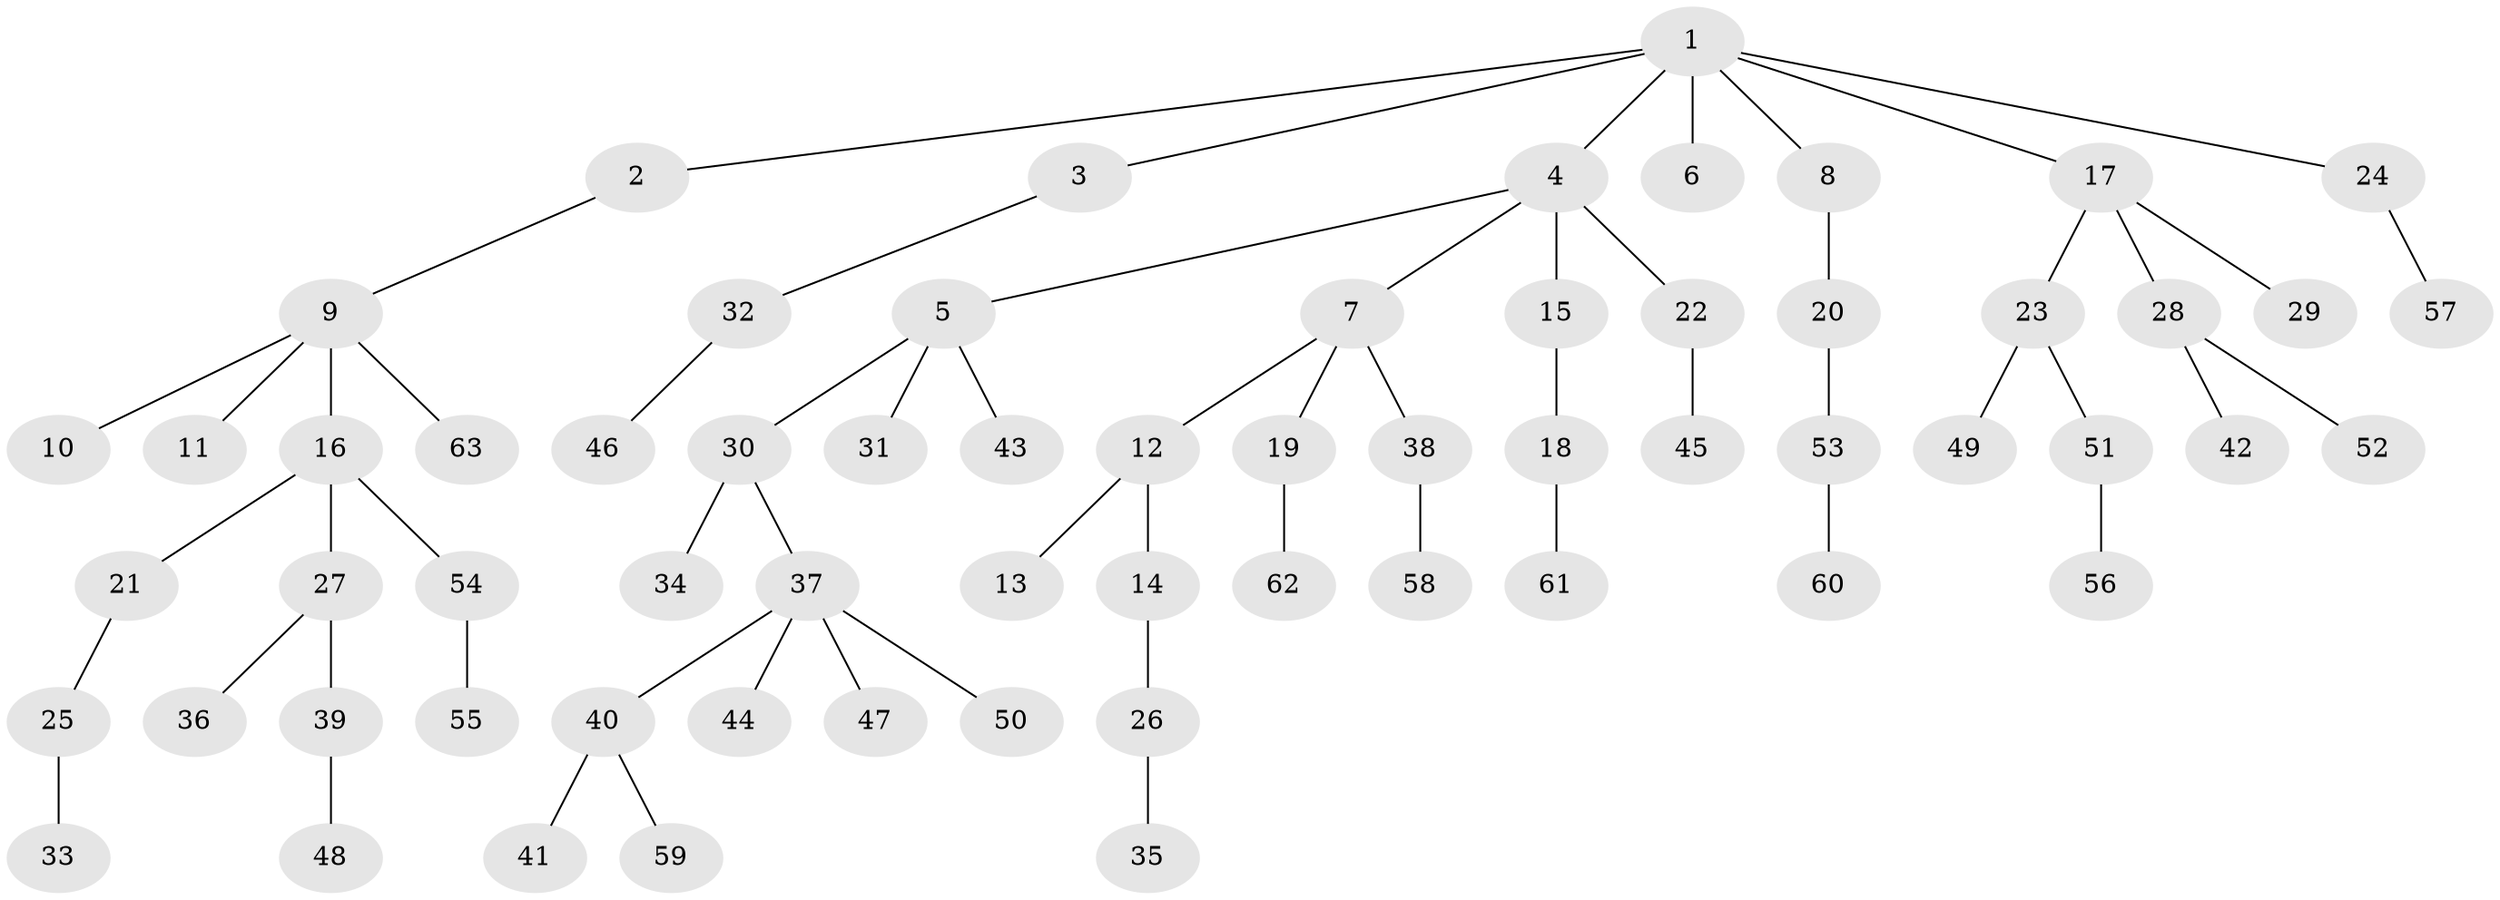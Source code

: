 // coarse degree distribution, {13: 0.043478260869565216, 4: 0.13043478260869565, 1: 0.8260869565217391}
// Generated by graph-tools (version 1.1) at 2025/19/03/04/25 18:19:18]
// undirected, 63 vertices, 62 edges
graph export_dot {
graph [start="1"]
  node [color=gray90,style=filled];
  1;
  2;
  3;
  4;
  5;
  6;
  7;
  8;
  9;
  10;
  11;
  12;
  13;
  14;
  15;
  16;
  17;
  18;
  19;
  20;
  21;
  22;
  23;
  24;
  25;
  26;
  27;
  28;
  29;
  30;
  31;
  32;
  33;
  34;
  35;
  36;
  37;
  38;
  39;
  40;
  41;
  42;
  43;
  44;
  45;
  46;
  47;
  48;
  49;
  50;
  51;
  52;
  53;
  54;
  55;
  56;
  57;
  58;
  59;
  60;
  61;
  62;
  63;
  1 -- 2;
  1 -- 3;
  1 -- 4;
  1 -- 6;
  1 -- 8;
  1 -- 17;
  1 -- 24;
  2 -- 9;
  3 -- 32;
  4 -- 5;
  4 -- 7;
  4 -- 15;
  4 -- 22;
  5 -- 30;
  5 -- 31;
  5 -- 43;
  7 -- 12;
  7 -- 19;
  7 -- 38;
  8 -- 20;
  9 -- 10;
  9 -- 11;
  9 -- 16;
  9 -- 63;
  12 -- 13;
  12 -- 14;
  14 -- 26;
  15 -- 18;
  16 -- 21;
  16 -- 27;
  16 -- 54;
  17 -- 23;
  17 -- 28;
  17 -- 29;
  18 -- 61;
  19 -- 62;
  20 -- 53;
  21 -- 25;
  22 -- 45;
  23 -- 49;
  23 -- 51;
  24 -- 57;
  25 -- 33;
  26 -- 35;
  27 -- 36;
  27 -- 39;
  28 -- 42;
  28 -- 52;
  30 -- 34;
  30 -- 37;
  32 -- 46;
  37 -- 40;
  37 -- 44;
  37 -- 47;
  37 -- 50;
  38 -- 58;
  39 -- 48;
  40 -- 41;
  40 -- 59;
  51 -- 56;
  53 -- 60;
  54 -- 55;
}
